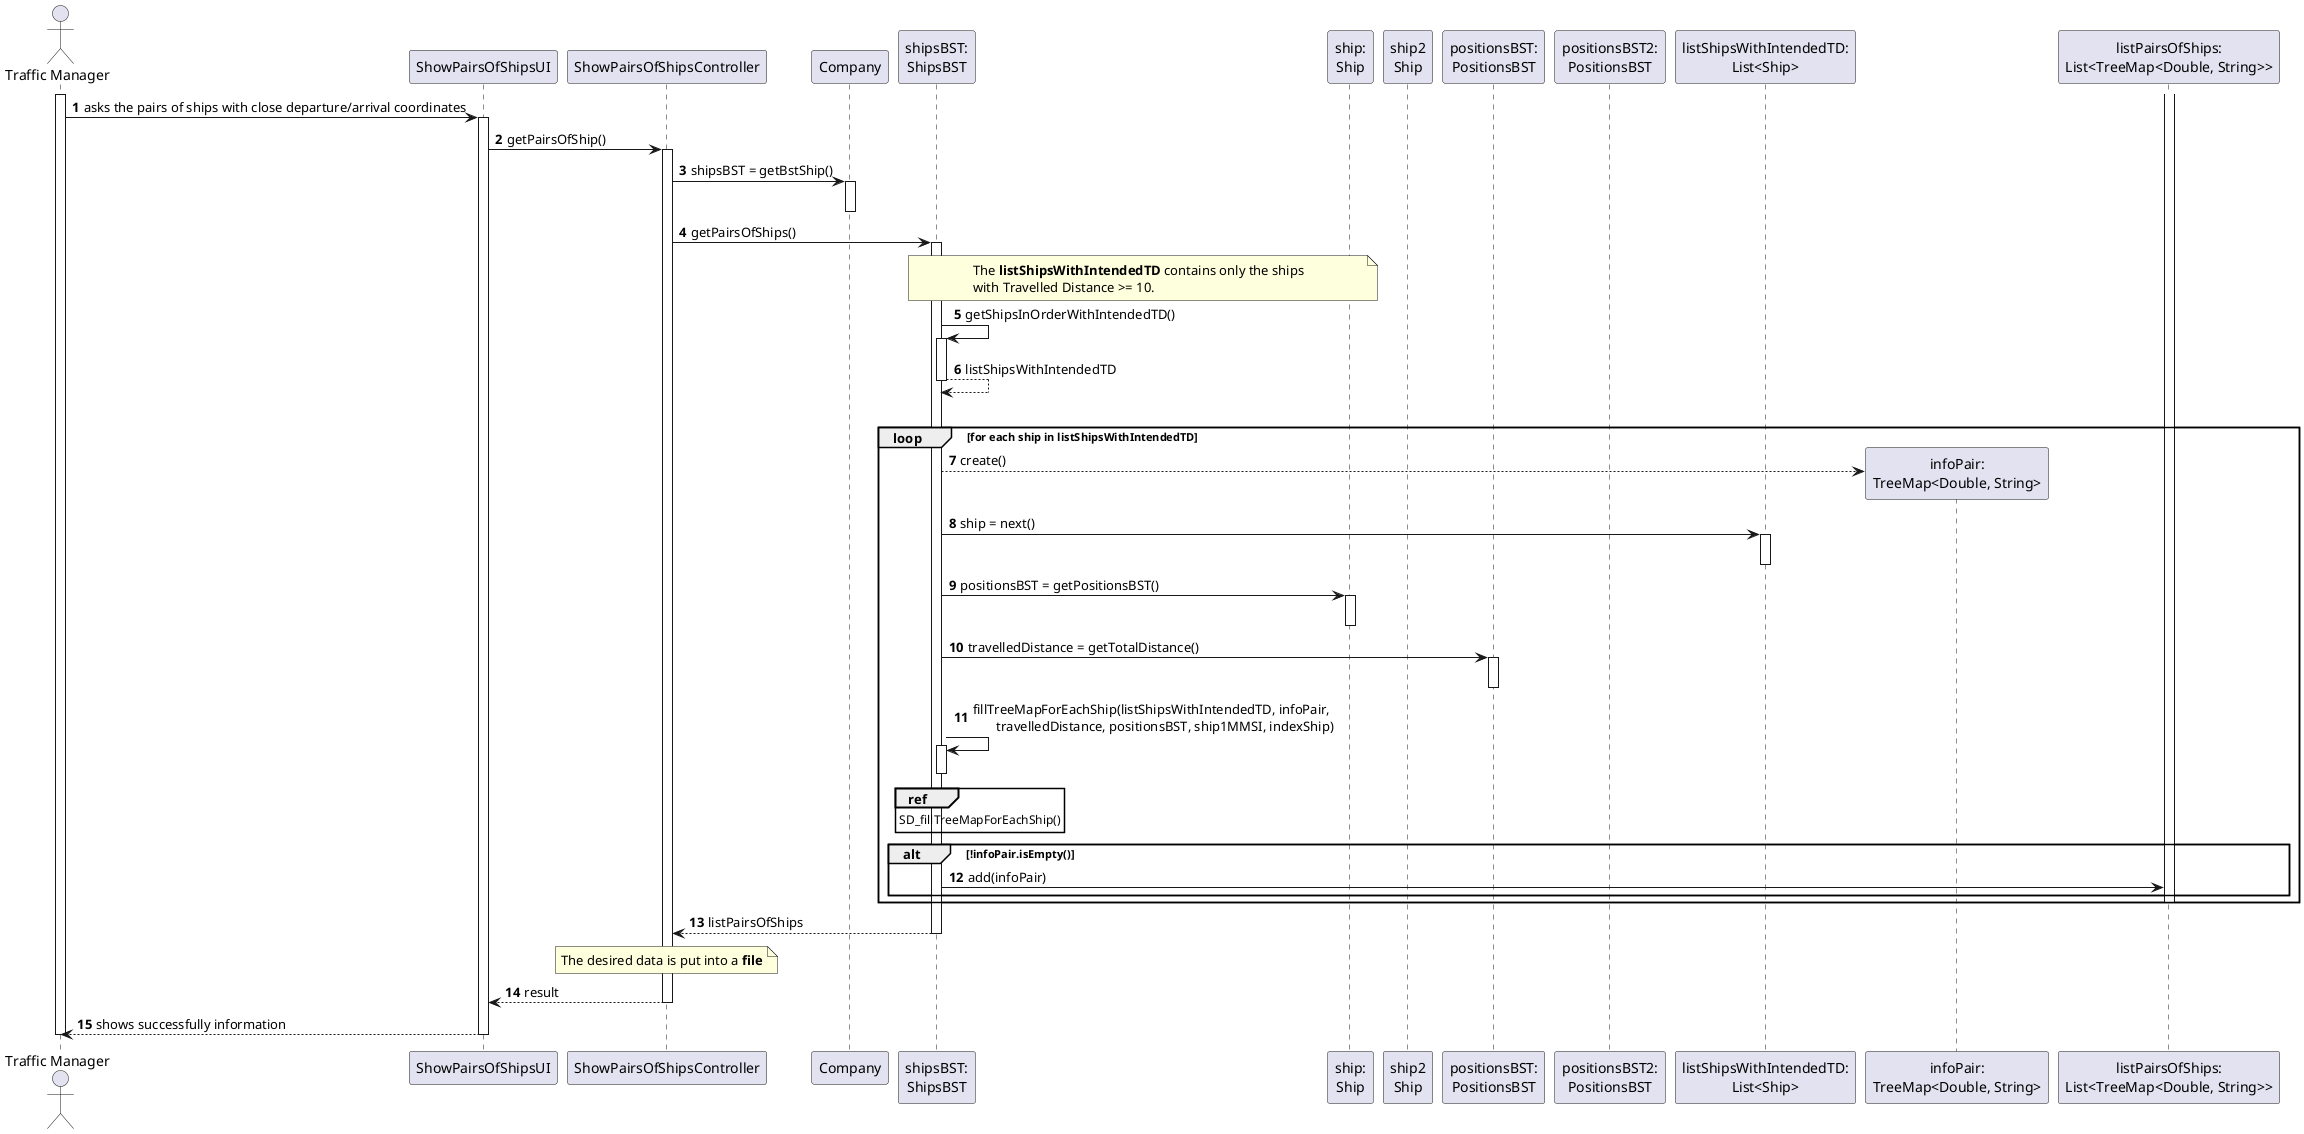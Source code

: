 @startuml


autonumber
actor "Traffic Manager" as TM

participant "ShowPairsOfShipsUI" as UI
participant "ShowPairsOfShipsController" as CTRL
participant "Company" as COMP
participant "shipsBST:\nShipsBST" as BstShip
participant "ship:\nShip" as S
participant "ship2\nShip" as S2
/'participant "ShipPosition" as SP'/
participant "positionsBST:\nPositionsBST" as BstPosition
participant "positionsBST2:\nPositionsBST" as BstPosition2
participant "listShipsWithIntendedTD:\nList<Ship>" as ITERATOR
participant "infoPair:\nTreeMap<Double, String>" as TREEMAP
participant "listPairsOfShips:\nList<TreeMap<Double, String>>" as LIST


activate TM
TM -> "UI" : asks the pairs of ships with close departure/arrival coordinates
activate "UI"
UI -> CTRL : getPairsOfShip()
activate CTRL
CTRL -> COMP : shipsBST = getBstShip()
activate COMP
deactivate COMP
CTRL -> BstShip : getPairsOfShips()
/'decide what kind of list'/
activate BstShip
/'BstShip -> BstShip : listOfShips = inOrder() '/
note over BstShip, S
The **listShipsWithIntendedTD** contains only the ships
with Travelled Distance >= 10.
end note
BstShip -> BstShip : getShipsInOrderWithIntendedTD()
activate BstShip
BstShip --> BstShip : listShipsWithIntendedTD
deactivate BstShip
|||
loop for each ship in listShipsWithIntendedTD
BstShip --> TREEMAP** : create()
BstShip -> ITERATOR : ship = next()
activate ITERATOR
deactivate ITERATOR
/'BstShip -> S : travelledDistance = getTravelledDistance()
activate S
deactivate S
'/
BstShip -> S : positionsBST = getPositionsBST()
activate S
deactivate S
BstShip -> BstPosition : travelledDistance = getTotalDistance()
activate BstPosition
deactivate BstPosition
BstShip -> BstShip : fillTreeMapForEachShip(listShipsWithIntendedTD, infoPair, \n       travelledDistance, positionsBST, ship1MMSI, indexShip)
ref over BstShip
SD_fillTreeMapForEachShip()
end
activate BstShip
deactivate BstShip
/'alteração alt em baixo: travelledDistance2 >= 10 em vez de > 10'/
/'alt travelledDistance >= 10'/

alt !infoPair.isEmpty()
BstShip -> LIST : add(infoPair)
end
activate LIST
deactivate LIST
/'end'/
end

BstShip --> CTRL : listPairsOfShips
deactivate BstShip
note over CTRL
The desired data is put into a **file**
end note
CTRL --> UI : result
deactivate CTRL
"UI" --> TM : shows successfully information

deactivate "UI"





deactivate TM

@enduml